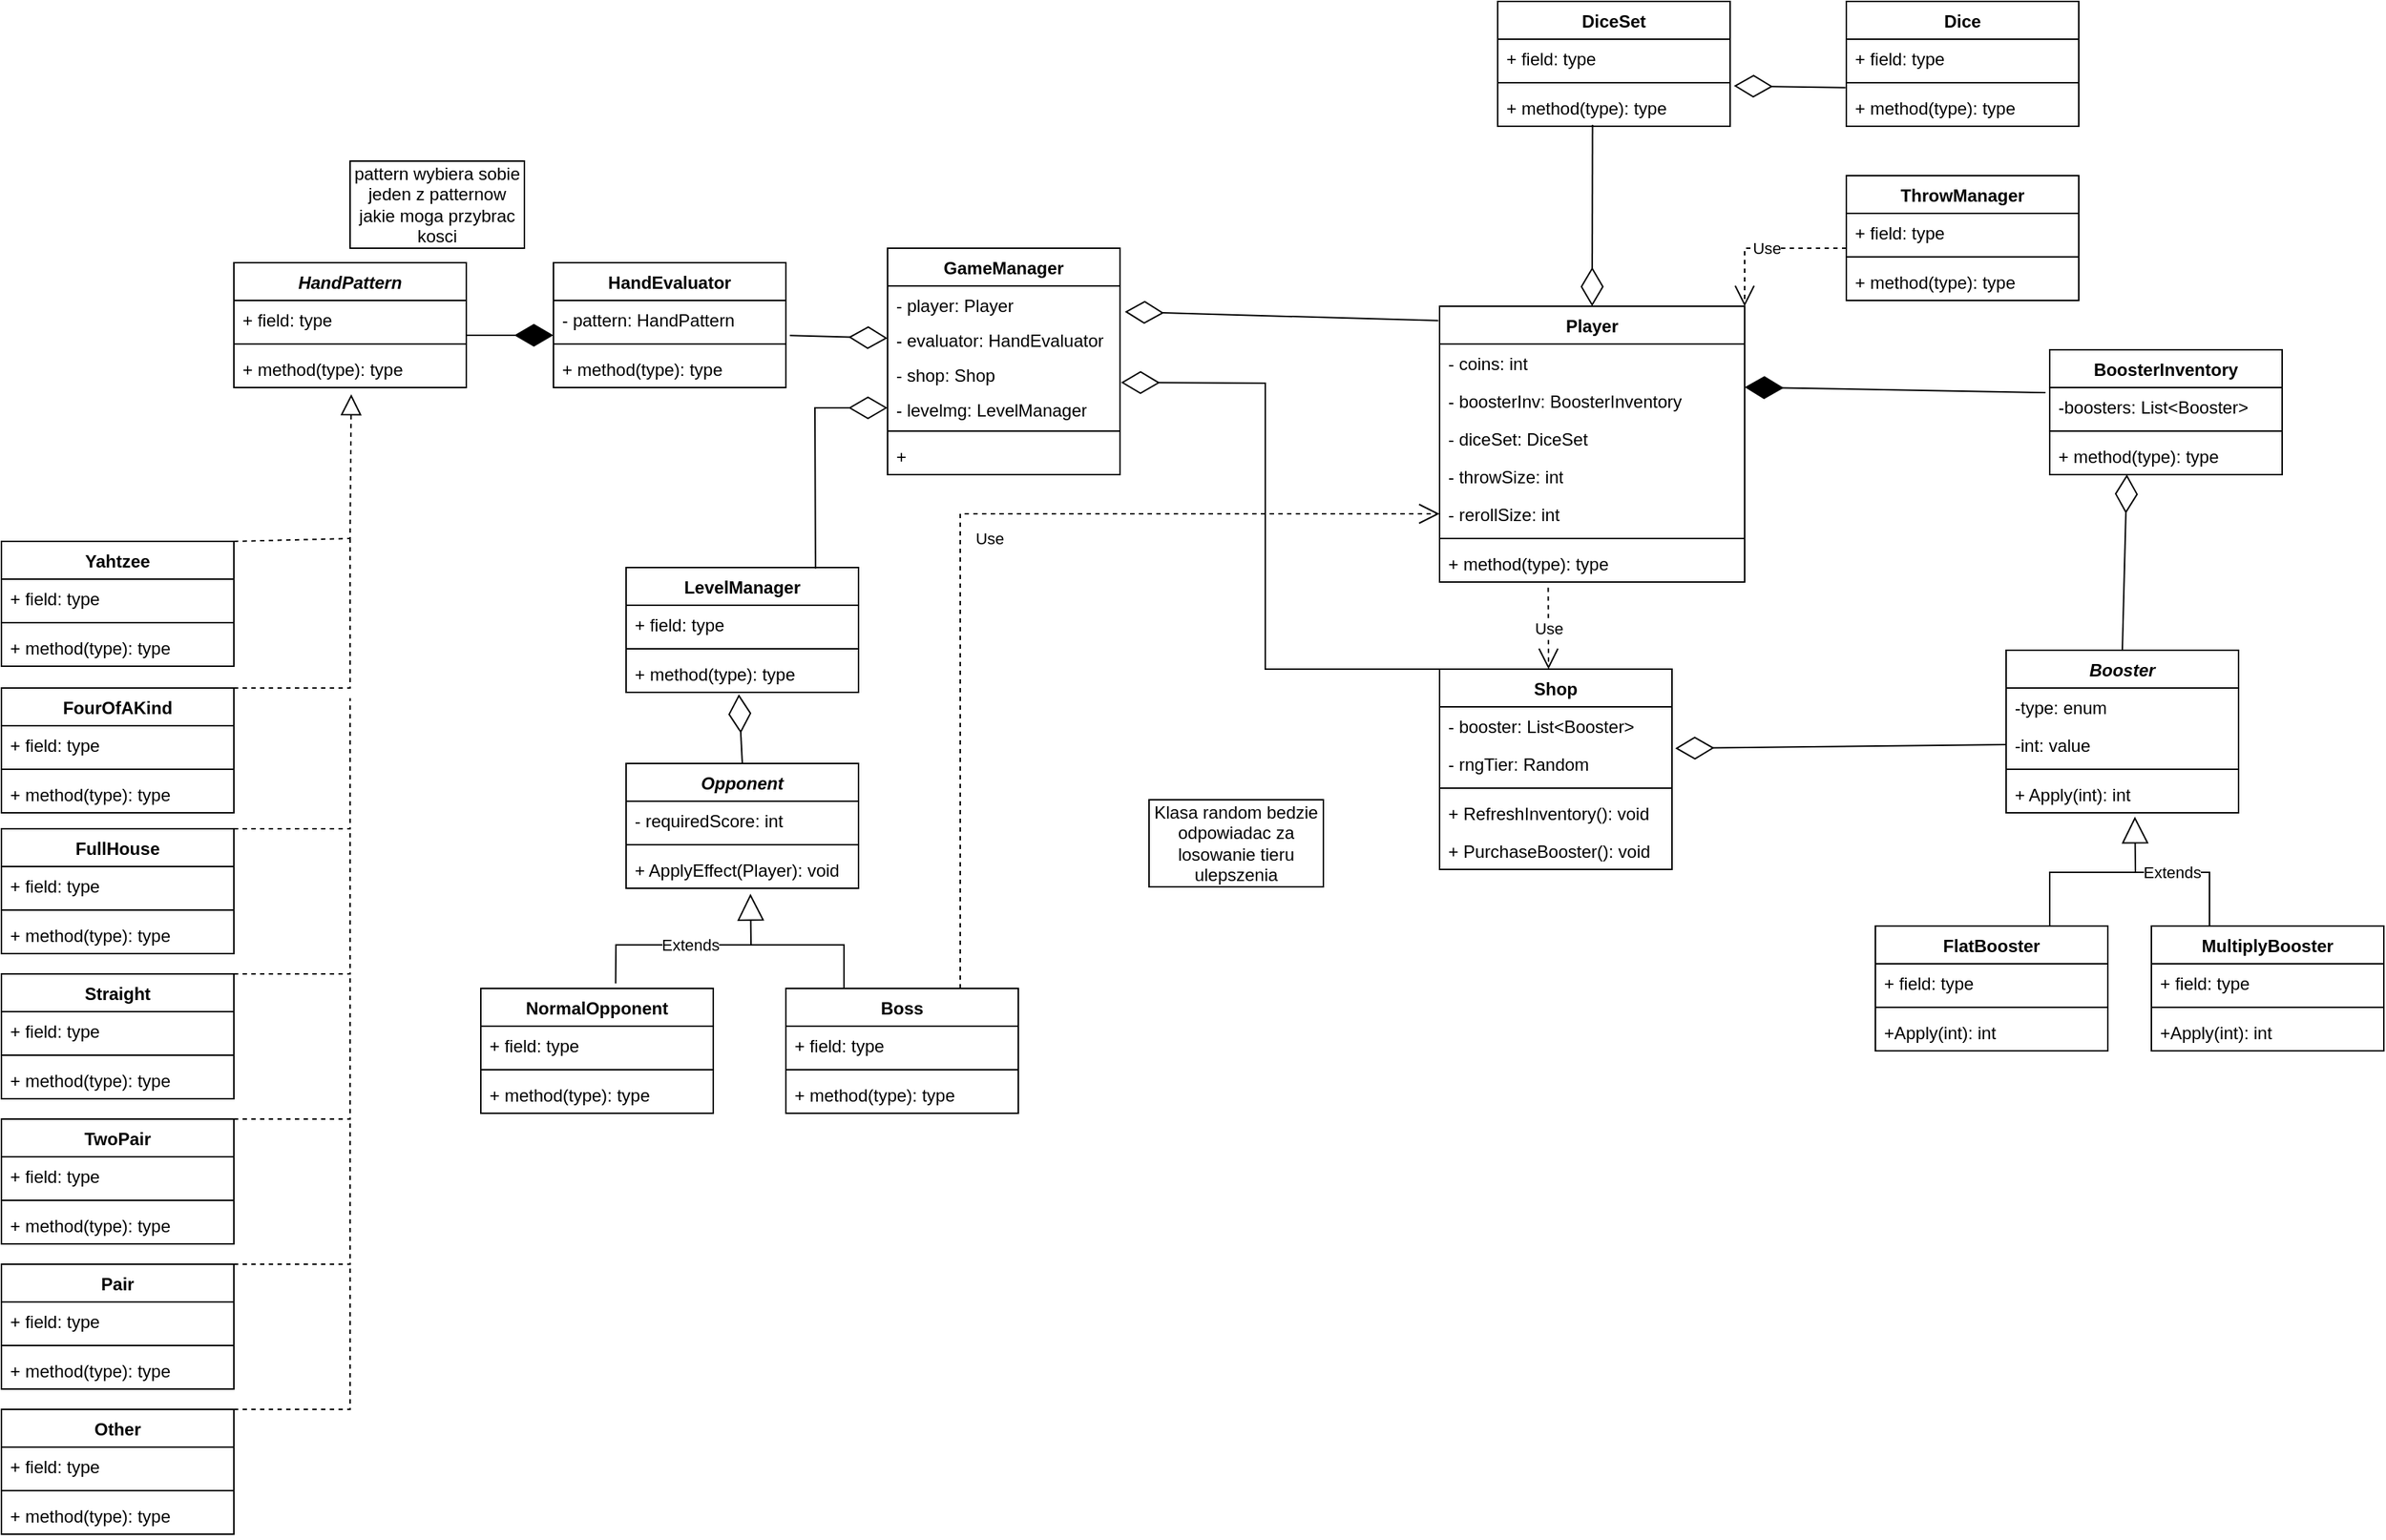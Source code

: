 <mxfile version="27.0.3">
  <diagram name="Strona-1" id="m8pvMQrEf0X-ysLBXBIv">
    <mxGraphModel dx="2316" dy="1249" grid="1" gridSize="10" guides="1" tooltips="1" connect="1" arrows="1" fold="1" page="1" pageScale="1" pageWidth="2339" pageHeight="1300" math="0" shadow="0">
      <root>
        <mxCell id="0" />
        <mxCell id="1" parent="0" />
        <mxCell id="YQaHuLgUDeWE-Vyux6Fx-1" value="GameManager" style="swimlane;fontStyle=1;align=center;verticalAlign=top;childLayout=stackLayout;horizontal=1;startSize=26;horizontalStack=0;resizeParent=1;resizeParentMax=0;resizeLast=0;collapsible=1;marginBottom=0;whiteSpace=wrap;html=1;" parent="1" vertex="1">
          <mxGeometry x="620" y="310" width="160" height="156" as="geometry" />
        </mxCell>
        <mxCell id="YQaHuLgUDeWE-Vyux6Fx-2" value="- player: Player" style="text;strokeColor=none;fillColor=none;align=left;verticalAlign=top;spacingLeft=4;spacingRight=4;overflow=hidden;rotatable=0;points=[[0,0.5],[1,0.5]];portConstraint=eastwest;whiteSpace=wrap;html=1;" parent="YQaHuLgUDeWE-Vyux6Fx-1" vertex="1">
          <mxGeometry y="26" width="160" height="24" as="geometry" />
        </mxCell>
        <mxCell id="YQaHuLgUDeWE-Vyux6Fx-5" value="- evaluator: HandEvaluator" style="text;strokeColor=none;fillColor=none;align=left;verticalAlign=top;spacingLeft=4;spacingRight=4;overflow=hidden;rotatable=0;points=[[0,0.5],[1,0.5]];portConstraint=eastwest;whiteSpace=wrap;html=1;" parent="YQaHuLgUDeWE-Vyux6Fx-1" vertex="1">
          <mxGeometry y="50" width="160" height="24" as="geometry" />
        </mxCell>
        <mxCell id="YQaHuLgUDeWE-Vyux6Fx-7" value="- shop: Shop" style="text;strokeColor=none;fillColor=none;align=left;verticalAlign=top;spacingLeft=4;spacingRight=4;overflow=hidden;rotatable=0;points=[[0,0.5],[1,0.5]];portConstraint=eastwest;whiteSpace=wrap;html=1;" parent="YQaHuLgUDeWE-Vyux6Fx-1" vertex="1">
          <mxGeometry y="74" width="160" height="24" as="geometry" />
        </mxCell>
        <mxCell id="YQaHuLgUDeWE-Vyux6Fx-6" value="- levelmg: LevelManager&lt;div&gt;&lt;br&gt;&lt;/div&gt;" style="text;strokeColor=none;fillColor=none;align=left;verticalAlign=top;spacingLeft=4;spacingRight=4;overflow=hidden;rotatable=0;points=[[0,0.5],[1,0.5]];portConstraint=eastwest;whiteSpace=wrap;html=1;" parent="YQaHuLgUDeWE-Vyux6Fx-1" vertex="1">
          <mxGeometry y="98" width="160" height="24" as="geometry" />
        </mxCell>
        <mxCell id="YQaHuLgUDeWE-Vyux6Fx-3" value="" style="line;strokeWidth=1;fillColor=none;align=left;verticalAlign=middle;spacingTop=-1;spacingLeft=3;spacingRight=3;rotatable=0;labelPosition=right;points=[];portConstraint=eastwest;strokeColor=inherit;" parent="YQaHuLgUDeWE-Vyux6Fx-1" vertex="1">
          <mxGeometry y="122" width="160" height="8" as="geometry" />
        </mxCell>
        <mxCell id="YQaHuLgUDeWE-Vyux6Fx-4" value="+&amp;nbsp;" style="text;strokeColor=none;fillColor=none;align=left;verticalAlign=top;spacingLeft=4;spacingRight=4;overflow=hidden;rotatable=0;points=[[0,0.5],[1,0.5]];portConstraint=eastwest;whiteSpace=wrap;html=1;" parent="YQaHuLgUDeWE-Vyux6Fx-1" vertex="1">
          <mxGeometry y="130" width="160" height="26" as="geometry" />
        </mxCell>
        <mxCell id="YQaHuLgUDeWE-Vyux6Fx-10" value="Player" style="swimlane;fontStyle=1;align=center;verticalAlign=top;childLayout=stackLayout;horizontal=1;startSize=26;horizontalStack=0;resizeParent=1;resizeParentMax=0;resizeLast=0;collapsible=1;marginBottom=0;whiteSpace=wrap;html=1;" parent="1" vertex="1">
          <mxGeometry x="1000" y="350" width="210" height="190" as="geometry">
            <mxRectangle x="830" y="243" width="70" height="30" as="alternateBounds" />
          </mxGeometry>
        </mxCell>
        <mxCell id="YQaHuLgUDeWE-Vyux6Fx-11" value="- coins: int" style="text;strokeColor=none;fillColor=none;align=left;verticalAlign=top;spacingLeft=4;spacingRight=4;overflow=hidden;rotatable=0;points=[[0,0.5],[1,0.5]];portConstraint=eastwest;whiteSpace=wrap;html=1;" parent="YQaHuLgUDeWE-Vyux6Fx-10" vertex="1">
          <mxGeometry y="26" width="210" height="26" as="geometry" />
        </mxCell>
        <mxCell id="YQaHuLgUDeWE-Vyux6Fx-17" value="- boosterInv: BoosterInventory" style="text;strokeColor=none;fillColor=none;align=left;verticalAlign=top;spacingLeft=4;spacingRight=4;overflow=hidden;rotatable=0;points=[[0,0.5],[1,0.5]];portConstraint=eastwest;whiteSpace=wrap;html=1;" parent="YQaHuLgUDeWE-Vyux6Fx-10" vertex="1">
          <mxGeometry y="52" width="210" height="26" as="geometry" />
        </mxCell>
        <mxCell id="YQaHuLgUDeWE-Vyux6Fx-16" value="- diceSet: DiceSet" style="text;strokeColor=none;fillColor=none;align=left;verticalAlign=top;spacingLeft=4;spacingRight=4;overflow=hidden;rotatable=0;points=[[0,0.5],[1,0.5]];portConstraint=eastwest;whiteSpace=wrap;html=1;" parent="YQaHuLgUDeWE-Vyux6Fx-10" vertex="1">
          <mxGeometry y="78" width="210" height="26" as="geometry" />
        </mxCell>
        <mxCell id="YQaHuLgUDeWE-Vyux6Fx-15" value="- throwSize: int" style="text;strokeColor=none;fillColor=none;align=left;verticalAlign=top;spacingLeft=4;spacingRight=4;overflow=hidden;rotatable=0;points=[[0,0.5],[1,0.5]];portConstraint=eastwest;whiteSpace=wrap;html=1;" parent="YQaHuLgUDeWE-Vyux6Fx-10" vertex="1">
          <mxGeometry y="104" width="210" height="26" as="geometry" />
        </mxCell>
        <mxCell id="YQaHuLgUDeWE-Vyux6Fx-14" value="- rerollSize: int" style="text;strokeColor=none;fillColor=none;align=left;verticalAlign=top;spacingLeft=4;spacingRight=4;overflow=hidden;rotatable=0;points=[[0,0.5],[1,0.5]];portConstraint=eastwest;whiteSpace=wrap;html=1;" parent="YQaHuLgUDeWE-Vyux6Fx-10" vertex="1">
          <mxGeometry y="130" width="210" height="26" as="geometry" />
        </mxCell>
        <mxCell id="YQaHuLgUDeWE-Vyux6Fx-12" value="" style="line;strokeWidth=1;fillColor=none;align=left;verticalAlign=middle;spacingTop=-1;spacingLeft=3;spacingRight=3;rotatable=0;labelPosition=right;points=[];portConstraint=eastwest;strokeColor=inherit;" parent="YQaHuLgUDeWE-Vyux6Fx-10" vertex="1">
          <mxGeometry y="156" width="210" height="8" as="geometry" />
        </mxCell>
        <mxCell id="YQaHuLgUDeWE-Vyux6Fx-13" value="+ method(type): type" style="text;strokeColor=none;fillColor=none;align=left;verticalAlign=top;spacingLeft=4;spacingRight=4;overflow=hidden;rotatable=0;points=[[0,0.5],[1,0.5]];portConstraint=eastwest;whiteSpace=wrap;html=1;" parent="YQaHuLgUDeWE-Vyux6Fx-10" vertex="1">
          <mxGeometry y="164" width="210" height="26" as="geometry" />
        </mxCell>
        <mxCell id="YQaHuLgUDeWE-Vyux6Fx-18" value="" style="endArrow=diamondThin;endFill=0;endSize=24;html=1;rounded=0;exitX=-0.004;exitY=0.052;exitDx=0;exitDy=0;entryX=1.021;entryY=0.743;entryDx=0;entryDy=0;entryPerimeter=0;exitPerimeter=0;" parent="1" source="YQaHuLgUDeWE-Vyux6Fx-10" target="YQaHuLgUDeWE-Vyux6Fx-2" edge="1">
          <mxGeometry width="160" relative="1" as="geometry">
            <mxPoint x="940" y="497" as="sourcePoint" />
            <mxPoint x="790" y="397" as="targetPoint" />
          </mxGeometry>
        </mxCell>
        <mxCell id="YQaHuLgUDeWE-Vyux6Fx-20" value="BoosterInventory" style="swimlane;fontStyle=1;align=center;verticalAlign=top;childLayout=stackLayout;horizontal=1;startSize=26;horizontalStack=0;resizeParent=1;resizeParentMax=0;resizeLast=0;collapsible=1;marginBottom=0;whiteSpace=wrap;html=1;" parent="1" vertex="1">
          <mxGeometry x="1420" y="380" width="160" height="86" as="geometry" />
        </mxCell>
        <mxCell id="YQaHuLgUDeWE-Vyux6Fx-21" value="-boosters: List&amp;lt;Booster&amp;gt;" style="text;strokeColor=none;fillColor=none;align=left;verticalAlign=top;spacingLeft=4;spacingRight=4;overflow=hidden;rotatable=0;points=[[0,0.5],[1,0.5]];portConstraint=eastwest;whiteSpace=wrap;html=1;" parent="YQaHuLgUDeWE-Vyux6Fx-20" vertex="1">
          <mxGeometry y="26" width="160" height="26" as="geometry" />
        </mxCell>
        <mxCell id="YQaHuLgUDeWE-Vyux6Fx-22" value="" style="line;strokeWidth=1;fillColor=none;align=left;verticalAlign=middle;spacingTop=-1;spacingLeft=3;spacingRight=3;rotatable=0;labelPosition=right;points=[];portConstraint=eastwest;strokeColor=inherit;" parent="YQaHuLgUDeWE-Vyux6Fx-20" vertex="1">
          <mxGeometry y="52" width="160" height="8" as="geometry" />
        </mxCell>
        <mxCell id="YQaHuLgUDeWE-Vyux6Fx-23" value="+ method(type): type" style="text;strokeColor=none;fillColor=none;align=left;verticalAlign=top;spacingLeft=4;spacingRight=4;overflow=hidden;rotatable=0;points=[[0,0.5],[1,0.5]];portConstraint=eastwest;whiteSpace=wrap;html=1;" parent="YQaHuLgUDeWE-Vyux6Fx-20" vertex="1">
          <mxGeometry y="60" width="160" height="26" as="geometry" />
        </mxCell>
        <mxCell id="YQaHuLgUDeWE-Vyux6Fx-25" value="" style="endArrow=diamondThin;endFill=0;endSize=24;html=1;rounded=0;entryX=0.332;entryY=0.996;entryDx=0;entryDy=0;entryPerimeter=0;exitX=0.5;exitY=0;exitDx=0;exitDy=0;" parent="1" source="YQaHuLgUDeWE-Vyux6Fx-26" target="YQaHuLgUDeWE-Vyux6Fx-23" edge="1">
          <mxGeometry width="160" relative="1" as="geometry">
            <mxPoint x="1335" y="567" as="sourcePoint" />
            <mxPoint x="1400" y="527" as="targetPoint" />
          </mxGeometry>
        </mxCell>
        <mxCell id="YQaHuLgUDeWE-Vyux6Fx-26" value="&lt;i&gt;Booster&lt;/i&gt;" style="swimlane;fontStyle=1;align=center;verticalAlign=top;childLayout=stackLayout;horizontal=1;startSize=26;horizontalStack=0;resizeParent=1;resizeParentMax=0;resizeLast=0;collapsible=1;marginBottom=0;whiteSpace=wrap;html=1;" parent="1" vertex="1">
          <mxGeometry x="1390" y="587" width="160" height="112" as="geometry" />
        </mxCell>
        <mxCell id="YQaHuLgUDeWE-Vyux6Fx-27" value="-type: enum" style="text;strokeColor=none;fillColor=none;align=left;verticalAlign=top;spacingLeft=4;spacingRight=4;overflow=hidden;rotatable=0;points=[[0,0.5],[1,0.5]];portConstraint=eastwest;whiteSpace=wrap;html=1;" parent="YQaHuLgUDeWE-Vyux6Fx-26" vertex="1">
          <mxGeometry y="26" width="160" height="26" as="geometry" />
        </mxCell>
        <mxCell id="YQaHuLgUDeWE-Vyux6Fx-30" value="-int: value" style="text;strokeColor=none;fillColor=none;align=left;verticalAlign=top;spacingLeft=4;spacingRight=4;overflow=hidden;rotatable=0;points=[[0,0.5],[1,0.5]];portConstraint=eastwest;whiteSpace=wrap;html=1;" parent="YQaHuLgUDeWE-Vyux6Fx-26" vertex="1">
          <mxGeometry y="52" width="160" height="26" as="geometry" />
        </mxCell>
        <mxCell id="YQaHuLgUDeWE-Vyux6Fx-28" value="" style="line;strokeWidth=1;fillColor=none;align=left;verticalAlign=middle;spacingTop=-1;spacingLeft=3;spacingRight=3;rotatable=0;labelPosition=right;points=[];portConstraint=eastwest;strokeColor=inherit;" parent="YQaHuLgUDeWE-Vyux6Fx-26" vertex="1">
          <mxGeometry y="78" width="160" height="8" as="geometry" />
        </mxCell>
        <mxCell id="YQaHuLgUDeWE-Vyux6Fx-29" value="+ Apply(int): int" style="text;strokeColor=none;fillColor=none;align=left;verticalAlign=top;spacingLeft=4;spacingRight=4;overflow=hidden;rotatable=0;points=[[0,0.5],[1,0.5]];portConstraint=eastwest;whiteSpace=wrap;html=1;" parent="YQaHuLgUDeWE-Vyux6Fx-26" vertex="1">
          <mxGeometry y="86" width="160" height="26" as="geometry" />
        </mxCell>
        <mxCell id="YQaHuLgUDeWE-Vyux6Fx-31" value="FlatBooster" style="swimlane;fontStyle=1;align=center;verticalAlign=top;childLayout=stackLayout;horizontal=1;startSize=26;horizontalStack=0;resizeParent=1;resizeParentMax=0;resizeLast=0;collapsible=1;marginBottom=0;whiteSpace=wrap;html=1;" parent="1" vertex="1">
          <mxGeometry x="1300" y="777" width="160" height="86" as="geometry" />
        </mxCell>
        <mxCell id="YQaHuLgUDeWE-Vyux6Fx-32" value="+ field: type" style="text;strokeColor=none;fillColor=none;align=left;verticalAlign=top;spacingLeft=4;spacingRight=4;overflow=hidden;rotatable=0;points=[[0,0.5],[1,0.5]];portConstraint=eastwest;whiteSpace=wrap;html=1;" parent="YQaHuLgUDeWE-Vyux6Fx-31" vertex="1">
          <mxGeometry y="26" width="160" height="26" as="geometry" />
        </mxCell>
        <mxCell id="YQaHuLgUDeWE-Vyux6Fx-33" value="" style="line;strokeWidth=1;fillColor=none;align=left;verticalAlign=middle;spacingTop=-1;spacingLeft=3;spacingRight=3;rotatable=0;labelPosition=right;points=[];portConstraint=eastwest;strokeColor=inherit;" parent="YQaHuLgUDeWE-Vyux6Fx-31" vertex="1">
          <mxGeometry y="52" width="160" height="8" as="geometry" />
        </mxCell>
        <mxCell id="YQaHuLgUDeWE-Vyux6Fx-34" value="+Apply(int): int" style="text;strokeColor=none;fillColor=none;align=left;verticalAlign=top;spacingLeft=4;spacingRight=4;overflow=hidden;rotatable=0;points=[[0,0.5],[1,0.5]];portConstraint=eastwest;whiteSpace=wrap;html=1;" parent="YQaHuLgUDeWE-Vyux6Fx-31" vertex="1">
          <mxGeometry y="60" width="160" height="26" as="geometry" />
        </mxCell>
        <mxCell id="YQaHuLgUDeWE-Vyux6Fx-35" value="MultiplyBooster" style="swimlane;fontStyle=1;align=center;verticalAlign=top;childLayout=stackLayout;horizontal=1;startSize=26;horizontalStack=0;resizeParent=1;resizeParentMax=0;resizeLast=0;collapsible=1;marginBottom=0;whiteSpace=wrap;html=1;" parent="1" vertex="1">
          <mxGeometry x="1490" y="777" width="160" height="86" as="geometry" />
        </mxCell>
        <mxCell id="YQaHuLgUDeWE-Vyux6Fx-36" value="+ field: type" style="text;strokeColor=none;fillColor=none;align=left;verticalAlign=top;spacingLeft=4;spacingRight=4;overflow=hidden;rotatable=0;points=[[0,0.5],[1,0.5]];portConstraint=eastwest;whiteSpace=wrap;html=1;" parent="YQaHuLgUDeWE-Vyux6Fx-35" vertex="1">
          <mxGeometry y="26" width="160" height="26" as="geometry" />
        </mxCell>
        <mxCell id="YQaHuLgUDeWE-Vyux6Fx-37" value="" style="line;strokeWidth=1;fillColor=none;align=left;verticalAlign=middle;spacingTop=-1;spacingLeft=3;spacingRight=3;rotatable=0;labelPosition=right;points=[];portConstraint=eastwest;strokeColor=inherit;" parent="YQaHuLgUDeWE-Vyux6Fx-35" vertex="1">
          <mxGeometry y="52" width="160" height="8" as="geometry" />
        </mxCell>
        <mxCell id="YQaHuLgUDeWE-Vyux6Fx-38" value="+Apply(int): int" style="text;strokeColor=none;fillColor=none;align=left;verticalAlign=top;spacingLeft=4;spacingRight=4;overflow=hidden;rotatable=0;points=[[0,0.5],[1,0.5]];portConstraint=eastwest;whiteSpace=wrap;html=1;" parent="YQaHuLgUDeWE-Vyux6Fx-35" vertex="1">
          <mxGeometry y="60" width="160" height="26" as="geometry" />
        </mxCell>
        <mxCell id="YQaHuLgUDeWE-Vyux6Fx-40" value="Extends" style="endArrow=block;endSize=16;endFill=0;html=1;rounded=0;entryX=0.554;entryY=1.1;entryDx=0;entryDy=0;entryPerimeter=0;exitX=0.25;exitY=0;exitDx=0;exitDy=0;" parent="1" source="YQaHuLgUDeWE-Vyux6Fx-35" target="YQaHuLgUDeWE-Vyux6Fx-29" edge="1">
          <mxGeometry width="160" relative="1" as="geometry">
            <mxPoint x="1390" y="857" as="sourcePoint" />
            <mxPoint x="1550" y="857" as="targetPoint" />
            <Array as="points">
              <mxPoint x="1530" y="740" />
              <mxPoint x="1479" y="740" />
            </Array>
          </mxGeometry>
        </mxCell>
        <mxCell id="YQaHuLgUDeWE-Vyux6Fx-41" value="Shop" style="swimlane;fontStyle=1;align=center;verticalAlign=top;childLayout=stackLayout;horizontal=1;startSize=26;horizontalStack=0;resizeParent=1;resizeParentMax=0;resizeLast=0;collapsible=1;marginBottom=0;whiteSpace=wrap;html=1;" parent="1" vertex="1">
          <mxGeometry x="1000" y="600" width="160" height="138" as="geometry" />
        </mxCell>
        <mxCell id="YQaHuLgUDeWE-Vyux6Fx-42" value="- booster: List&amp;lt;Booster&amp;gt;" style="text;strokeColor=none;fillColor=none;align=left;verticalAlign=top;spacingLeft=4;spacingRight=4;overflow=hidden;rotatable=0;points=[[0,0.5],[1,0.5]];portConstraint=eastwest;whiteSpace=wrap;html=1;" parent="YQaHuLgUDeWE-Vyux6Fx-41" vertex="1">
          <mxGeometry y="26" width="160" height="26" as="geometry" />
        </mxCell>
        <mxCell id="NPl6d1df7BIbEegA-mZo-1" value="- rngTier: Random" style="text;strokeColor=none;fillColor=none;align=left;verticalAlign=top;spacingLeft=4;spacingRight=4;overflow=hidden;rotatable=0;points=[[0,0.5],[1,0.5]];portConstraint=eastwest;whiteSpace=wrap;html=1;" parent="YQaHuLgUDeWE-Vyux6Fx-41" vertex="1">
          <mxGeometry y="52" width="160" height="26" as="geometry" />
        </mxCell>
        <mxCell id="YQaHuLgUDeWE-Vyux6Fx-43" value="" style="line;strokeWidth=1;fillColor=none;align=left;verticalAlign=middle;spacingTop=-1;spacingLeft=3;spacingRight=3;rotatable=0;labelPosition=right;points=[];portConstraint=eastwest;strokeColor=inherit;" parent="YQaHuLgUDeWE-Vyux6Fx-41" vertex="1">
          <mxGeometry y="78" width="160" height="8" as="geometry" />
        </mxCell>
        <mxCell id="YQaHuLgUDeWE-Vyux6Fx-44" value="+ RefreshInventory(): void" style="text;strokeColor=none;fillColor=none;align=left;verticalAlign=top;spacingLeft=4;spacingRight=4;overflow=hidden;rotatable=0;points=[[0,0.5],[1,0.5]];portConstraint=eastwest;whiteSpace=wrap;html=1;" parent="YQaHuLgUDeWE-Vyux6Fx-41" vertex="1">
          <mxGeometry y="86" width="160" height="26" as="geometry" />
        </mxCell>
        <mxCell id="NPl6d1df7BIbEegA-mZo-3" value="+ PurchaseBooster(): void" style="text;strokeColor=none;fillColor=none;align=left;verticalAlign=top;spacingLeft=4;spacingRight=4;overflow=hidden;rotatable=0;points=[[0,0.5],[1,0.5]];portConstraint=eastwest;whiteSpace=wrap;html=1;" parent="YQaHuLgUDeWE-Vyux6Fx-41" vertex="1">
          <mxGeometry y="112" width="160" height="26" as="geometry" />
        </mxCell>
        <mxCell id="YQaHuLgUDeWE-Vyux6Fx-45" value="" style="endArrow=diamondThin;endFill=0;endSize=24;html=1;rounded=0;exitX=0;exitY=0;exitDx=0;exitDy=0;entryX=1.004;entryY=0.771;entryDx=0;entryDy=0;entryPerimeter=0;" parent="1" source="YQaHuLgUDeWE-Vyux6Fx-41" target="YQaHuLgUDeWE-Vyux6Fx-7" edge="1">
          <mxGeometry width="160" relative="1" as="geometry">
            <mxPoint x="1090" y="617" as="sourcePoint" />
            <mxPoint x="780" y="437" as="targetPoint" />
            <Array as="points">
              <mxPoint x="880" y="600" />
              <mxPoint x="880" y="403" />
            </Array>
          </mxGeometry>
        </mxCell>
        <mxCell id="YQaHuLgUDeWE-Vyux6Fx-46" value="Use" style="endArrow=open;endSize=12;dashed=1;html=1;rounded=0;exitX=0.356;exitY=1.148;exitDx=0;exitDy=0;exitPerimeter=0;" parent="1" source="YQaHuLgUDeWE-Vyux6Fx-13" edge="1">
          <mxGeometry width="160" relative="1" as="geometry">
            <mxPoint x="1090" y="617" as="sourcePoint" />
            <mxPoint x="1075" y="600" as="targetPoint" />
          </mxGeometry>
        </mxCell>
        <mxCell id="YQaHuLgUDeWE-Vyux6Fx-47" value="" style="endArrow=diamondThin;endFill=0;endSize=24;html=1;rounded=0;exitX=0;exitY=0.5;exitDx=0;exitDy=0;entryX=1.014;entryY=1.099;entryDx=0;entryDy=0;entryPerimeter=0;" parent="1" source="YQaHuLgUDeWE-Vyux6Fx-30" target="YQaHuLgUDeWE-Vyux6Fx-42" edge="1">
          <mxGeometry width="160" relative="1" as="geometry">
            <mxPoint x="1340" y="617" as="sourcePoint" />
            <mxPoint x="1500" y="617" as="targetPoint" />
          </mxGeometry>
        </mxCell>
        <mxCell id="NPl6d1df7BIbEegA-mZo-2" value="Klasa random bedzie odpowiadac za losowanie tieru ulepszenia" style="whiteSpace=wrap;html=1;" parent="1" vertex="1">
          <mxGeometry x="800" y="690" width="120" height="60" as="geometry" />
        </mxCell>
        <mxCell id="NPl6d1df7BIbEegA-mZo-4" value="HandEvaluator" style="swimlane;fontStyle=1;align=center;verticalAlign=top;childLayout=stackLayout;horizontal=1;startSize=26;horizontalStack=0;resizeParent=1;resizeParentMax=0;resizeLast=0;collapsible=1;marginBottom=0;whiteSpace=wrap;html=1;" parent="1" vertex="1">
          <mxGeometry x="390" y="320" width="160" height="86" as="geometry" />
        </mxCell>
        <mxCell id="NPl6d1df7BIbEegA-mZo-5" value="- pattern: HandPattern" style="text;strokeColor=none;fillColor=none;align=left;verticalAlign=top;spacingLeft=4;spacingRight=4;overflow=hidden;rotatable=0;points=[[0,0.5],[1,0.5]];portConstraint=eastwest;whiteSpace=wrap;html=1;" parent="NPl6d1df7BIbEegA-mZo-4" vertex="1">
          <mxGeometry y="26" width="160" height="26" as="geometry" />
        </mxCell>
        <mxCell id="NPl6d1df7BIbEegA-mZo-6" value="" style="line;strokeWidth=1;fillColor=none;align=left;verticalAlign=middle;spacingTop=-1;spacingLeft=3;spacingRight=3;rotatable=0;labelPosition=right;points=[];portConstraint=eastwest;strokeColor=inherit;" parent="NPl6d1df7BIbEegA-mZo-4" vertex="1">
          <mxGeometry y="52" width="160" height="8" as="geometry" />
        </mxCell>
        <mxCell id="NPl6d1df7BIbEegA-mZo-7" value="+ method(type): type" style="text;strokeColor=none;fillColor=none;align=left;verticalAlign=top;spacingLeft=4;spacingRight=4;overflow=hidden;rotatable=0;points=[[0,0.5],[1,0.5]];portConstraint=eastwest;whiteSpace=wrap;html=1;" parent="NPl6d1df7BIbEegA-mZo-4" vertex="1">
          <mxGeometry y="60" width="160" height="26" as="geometry" />
        </mxCell>
        <mxCell id="NPl6d1df7BIbEegA-mZo-8" value="" style="endArrow=diamondThin;endFill=0;endSize=24;html=1;rounded=0;exitX=1.017;exitY=0.929;exitDx=0;exitDy=0;exitPerimeter=0;entryX=0;entryY=0.5;entryDx=0;entryDy=0;" parent="1" source="NPl6d1df7BIbEegA-mZo-5" target="YQaHuLgUDeWE-Vyux6Fx-5" edge="1">
          <mxGeometry width="160" relative="1" as="geometry">
            <mxPoint x="590" y="440" as="sourcePoint" />
            <mxPoint x="750" y="440" as="targetPoint" />
          </mxGeometry>
        </mxCell>
        <mxCell id="NPl6d1df7BIbEegA-mZo-9" value="pattern wybiera sobie jeden z patternow jakie moga przybrac kosci" style="whiteSpace=wrap;html=1;" parent="1" vertex="1">
          <mxGeometry x="250" y="250" width="120" height="60" as="geometry" />
        </mxCell>
        <mxCell id="NPl6d1df7BIbEegA-mZo-10" value="&lt;i&gt;HandPattern&lt;/i&gt;" style="swimlane;fontStyle=1;align=center;verticalAlign=top;childLayout=stackLayout;horizontal=1;startSize=26;horizontalStack=0;resizeParent=1;resizeParentMax=0;resizeLast=0;collapsible=1;marginBottom=0;whiteSpace=wrap;html=1;" parent="1" vertex="1">
          <mxGeometry x="170" y="320" width="160" height="86" as="geometry" />
        </mxCell>
        <mxCell id="NPl6d1df7BIbEegA-mZo-11" value="+ field: type" style="text;strokeColor=none;fillColor=none;align=left;verticalAlign=top;spacingLeft=4;spacingRight=4;overflow=hidden;rotatable=0;points=[[0,0.5],[1,0.5]];portConstraint=eastwest;whiteSpace=wrap;html=1;" parent="NPl6d1df7BIbEegA-mZo-10" vertex="1">
          <mxGeometry y="26" width="160" height="26" as="geometry" />
        </mxCell>
        <mxCell id="NPl6d1df7BIbEegA-mZo-12" value="" style="line;strokeWidth=1;fillColor=none;align=left;verticalAlign=middle;spacingTop=-1;spacingLeft=3;spacingRight=3;rotatable=0;labelPosition=right;points=[];portConstraint=eastwest;strokeColor=inherit;" parent="NPl6d1df7BIbEegA-mZo-10" vertex="1">
          <mxGeometry y="52" width="160" height="8" as="geometry" />
        </mxCell>
        <mxCell id="NPl6d1df7BIbEegA-mZo-13" value="+ method(type): type" style="text;strokeColor=none;fillColor=none;align=left;verticalAlign=top;spacingLeft=4;spacingRight=4;overflow=hidden;rotatable=0;points=[[0,0.5],[1,0.5]];portConstraint=eastwest;whiteSpace=wrap;html=1;" parent="NPl6d1df7BIbEegA-mZo-10" vertex="1">
          <mxGeometry y="60" width="160" height="26" as="geometry" />
        </mxCell>
        <mxCell id="NPl6d1df7BIbEegA-mZo-15" value="Yahtzee" style="swimlane;fontStyle=1;align=center;verticalAlign=top;childLayout=stackLayout;horizontal=1;startSize=26;horizontalStack=0;resizeParent=1;resizeParentMax=0;resizeLast=0;collapsible=1;marginBottom=0;whiteSpace=wrap;html=1;" parent="1" vertex="1">
          <mxGeometry x="10" y="512" width="160" height="86" as="geometry" />
        </mxCell>
        <mxCell id="NPl6d1df7BIbEegA-mZo-16" value="+ field: type" style="text;strokeColor=none;fillColor=none;align=left;verticalAlign=top;spacingLeft=4;spacingRight=4;overflow=hidden;rotatable=0;points=[[0,0.5],[1,0.5]];portConstraint=eastwest;whiteSpace=wrap;html=1;" parent="NPl6d1df7BIbEegA-mZo-15" vertex="1">
          <mxGeometry y="26" width="160" height="26" as="geometry" />
        </mxCell>
        <mxCell id="NPl6d1df7BIbEegA-mZo-17" value="" style="line;strokeWidth=1;fillColor=none;align=left;verticalAlign=middle;spacingTop=-1;spacingLeft=3;spacingRight=3;rotatable=0;labelPosition=right;points=[];portConstraint=eastwest;strokeColor=inherit;" parent="NPl6d1df7BIbEegA-mZo-15" vertex="1">
          <mxGeometry y="52" width="160" height="8" as="geometry" />
        </mxCell>
        <mxCell id="NPl6d1df7BIbEegA-mZo-18" value="+ method(type): type" style="text;strokeColor=none;fillColor=none;align=left;verticalAlign=top;spacingLeft=4;spacingRight=4;overflow=hidden;rotatable=0;points=[[0,0.5],[1,0.5]];portConstraint=eastwest;whiteSpace=wrap;html=1;" parent="NPl6d1df7BIbEegA-mZo-15" vertex="1">
          <mxGeometry y="60" width="160" height="26" as="geometry" />
        </mxCell>
        <mxCell id="NPl6d1df7BIbEegA-mZo-19" value="FourOfAKind" style="swimlane;fontStyle=1;align=center;verticalAlign=top;childLayout=stackLayout;horizontal=1;startSize=26;horizontalStack=0;resizeParent=1;resizeParentMax=0;resizeLast=0;collapsible=1;marginBottom=0;whiteSpace=wrap;html=1;" parent="1" vertex="1">
          <mxGeometry x="10" y="613" width="160" height="86" as="geometry" />
        </mxCell>
        <mxCell id="NPl6d1df7BIbEegA-mZo-20" value="+ field: type" style="text;strokeColor=none;fillColor=none;align=left;verticalAlign=top;spacingLeft=4;spacingRight=4;overflow=hidden;rotatable=0;points=[[0,0.5],[1,0.5]];portConstraint=eastwest;whiteSpace=wrap;html=1;" parent="NPl6d1df7BIbEegA-mZo-19" vertex="1">
          <mxGeometry y="26" width="160" height="26" as="geometry" />
        </mxCell>
        <mxCell id="NPl6d1df7BIbEegA-mZo-21" value="" style="line;strokeWidth=1;fillColor=none;align=left;verticalAlign=middle;spacingTop=-1;spacingLeft=3;spacingRight=3;rotatable=0;labelPosition=right;points=[];portConstraint=eastwest;strokeColor=inherit;" parent="NPl6d1df7BIbEegA-mZo-19" vertex="1">
          <mxGeometry y="52" width="160" height="8" as="geometry" />
        </mxCell>
        <mxCell id="NPl6d1df7BIbEegA-mZo-22" value="+ method(type): type" style="text;strokeColor=none;fillColor=none;align=left;verticalAlign=top;spacingLeft=4;spacingRight=4;overflow=hidden;rotatable=0;points=[[0,0.5],[1,0.5]];portConstraint=eastwest;whiteSpace=wrap;html=1;" parent="NPl6d1df7BIbEegA-mZo-19" vertex="1">
          <mxGeometry y="60" width="160" height="26" as="geometry" />
        </mxCell>
        <mxCell id="NPl6d1df7BIbEegA-mZo-23" value="FullHouse" style="swimlane;fontStyle=1;align=center;verticalAlign=top;childLayout=stackLayout;horizontal=1;startSize=26;horizontalStack=0;resizeParent=1;resizeParentMax=0;resizeLast=0;collapsible=1;marginBottom=0;whiteSpace=wrap;html=1;" parent="1" vertex="1">
          <mxGeometry x="10" y="710" width="160" height="86" as="geometry" />
        </mxCell>
        <mxCell id="NPl6d1df7BIbEegA-mZo-24" value="+ field: type" style="text;strokeColor=none;fillColor=none;align=left;verticalAlign=top;spacingLeft=4;spacingRight=4;overflow=hidden;rotatable=0;points=[[0,0.5],[1,0.5]];portConstraint=eastwest;whiteSpace=wrap;html=1;" parent="NPl6d1df7BIbEegA-mZo-23" vertex="1">
          <mxGeometry y="26" width="160" height="26" as="geometry" />
        </mxCell>
        <mxCell id="NPl6d1df7BIbEegA-mZo-25" value="" style="line;strokeWidth=1;fillColor=none;align=left;verticalAlign=middle;spacingTop=-1;spacingLeft=3;spacingRight=3;rotatable=0;labelPosition=right;points=[];portConstraint=eastwest;strokeColor=inherit;" parent="NPl6d1df7BIbEegA-mZo-23" vertex="1">
          <mxGeometry y="52" width="160" height="8" as="geometry" />
        </mxCell>
        <mxCell id="NPl6d1df7BIbEegA-mZo-26" value="+ method(type): type" style="text;strokeColor=none;fillColor=none;align=left;verticalAlign=top;spacingLeft=4;spacingRight=4;overflow=hidden;rotatable=0;points=[[0,0.5],[1,0.5]];portConstraint=eastwest;whiteSpace=wrap;html=1;" parent="NPl6d1df7BIbEegA-mZo-23" vertex="1">
          <mxGeometry y="60" width="160" height="26" as="geometry" />
        </mxCell>
        <mxCell id="NPl6d1df7BIbEegA-mZo-31" value="Straight" style="swimlane;fontStyle=1;align=center;verticalAlign=top;childLayout=stackLayout;horizontal=1;startSize=26;horizontalStack=0;resizeParent=1;resizeParentMax=0;resizeLast=0;collapsible=1;marginBottom=0;whiteSpace=wrap;html=1;" parent="1" vertex="1">
          <mxGeometry x="10" y="810" width="160" height="86" as="geometry" />
        </mxCell>
        <mxCell id="NPl6d1df7BIbEegA-mZo-32" value="+ field: type" style="text;strokeColor=none;fillColor=none;align=left;verticalAlign=top;spacingLeft=4;spacingRight=4;overflow=hidden;rotatable=0;points=[[0,0.5],[1,0.5]];portConstraint=eastwest;whiteSpace=wrap;html=1;" parent="NPl6d1df7BIbEegA-mZo-31" vertex="1">
          <mxGeometry y="26" width="160" height="26" as="geometry" />
        </mxCell>
        <mxCell id="NPl6d1df7BIbEegA-mZo-33" value="" style="line;strokeWidth=1;fillColor=none;align=left;verticalAlign=middle;spacingTop=-1;spacingLeft=3;spacingRight=3;rotatable=0;labelPosition=right;points=[];portConstraint=eastwest;strokeColor=inherit;" parent="NPl6d1df7BIbEegA-mZo-31" vertex="1">
          <mxGeometry y="52" width="160" height="8" as="geometry" />
        </mxCell>
        <mxCell id="NPl6d1df7BIbEegA-mZo-34" value="+ method(type): type" style="text;strokeColor=none;fillColor=none;align=left;verticalAlign=top;spacingLeft=4;spacingRight=4;overflow=hidden;rotatable=0;points=[[0,0.5],[1,0.5]];portConstraint=eastwest;whiteSpace=wrap;html=1;" parent="NPl6d1df7BIbEegA-mZo-31" vertex="1">
          <mxGeometry y="60" width="160" height="26" as="geometry" />
        </mxCell>
        <mxCell id="NPl6d1df7BIbEegA-mZo-35" value="TwoPair" style="swimlane;fontStyle=1;align=center;verticalAlign=top;childLayout=stackLayout;horizontal=1;startSize=26;horizontalStack=0;resizeParent=1;resizeParentMax=0;resizeLast=0;collapsible=1;marginBottom=0;whiteSpace=wrap;html=1;" parent="1" vertex="1">
          <mxGeometry x="10" y="910" width="160" height="86" as="geometry" />
        </mxCell>
        <mxCell id="NPl6d1df7BIbEegA-mZo-36" value="+ field: type" style="text;strokeColor=none;fillColor=none;align=left;verticalAlign=top;spacingLeft=4;spacingRight=4;overflow=hidden;rotatable=0;points=[[0,0.5],[1,0.5]];portConstraint=eastwest;whiteSpace=wrap;html=1;" parent="NPl6d1df7BIbEegA-mZo-35" vertex="1">
          <mxGeometry y="26" width="160" height="26" as="geometry" />
        </mxCell>
        <mxCell id="NPl6d1df7BIbEegA-mZo-37" value="" style="line;strokeWidth=1;fillColor=none;align=left;verticalAlign=middle;spacingTop=-1;spacingLeft=3;spacingRight=3;rotatable=0;labelPosition=right;points=[];portConstraint=eastwest;strokeColor=inherit;" parent="NPl6d1df7BIbEegA-mZo-35" vertex="1">
          <mxGeometry y="52" width="160" height="8" as="geometry" />
        </mxCell>
        <mxCell id="NPl6d1df7BIbEegA-mZo-38" value="+ method(type): type" style="text;strokeColor=none;fillColor=none;align=left;verticalAlign=top;spacingLeft=4;spacingRight=4;overflow=hidden;rotatable=0;points=[[0,0.5],[1,0.5]];portConstraint=eastwest;whiteSpace=wrap;html=1;" parent="NPl6d1df7BIbEegA-mZo-35" vertex="1">
          <mxGeometry y="60" width="160" height="26" as="geometry" />
        </mxCell>
        <mxCell id="NPl6d1df7BIbEegA-mZo-39" value="Pair" style="swimlane;fontStyle=1;align=center;verticalAlign=top;childLayout=stackLayout;horizontal=1;startSize=26;horizontalStack=0;resizeParent=1;resizeParentMax=0;resizeLast=0;collapsible=1;marginBottom=0;whiteSpace=wrap;html=1;" parent="1" vertex="1">
          <mxGeometry x="10" y="1010" width="160" height="86" as="geometry" />
        </mxCell>
        <mxCell id="NPl6d1df7BIbEegA-mZo-40" value="+ field: type" style="text;strokeColor=none;fillColor=none;align=left;verticalAlign=top;spacingLeft=4;spacingRight=4;overflow=hidden;rotatable=0;points=[[0,0.5],[1,0.5]];portConstraint=eastwest;whiteSpace=wrap;html=1;" parent="NPl6d1df7BIbEegA-mZo-39" vertex="1">
          <mxGeometry y="26" width="160" height="26" as="geometry" />
        </mxCell>
        <mxCell id="NPl6d1df7BIbEegA-mZo-41" value="" style="line;strokeWidth=1;fillColor=none;align=left;verticalAlign=middle;spacingTop=-1;spacingLeft=3;spacingRight=3;rotatable=0;labelPosition=right;points=[];portConstraint=eastwest;strokeColor=inherit;" parent="NPl6d1df7BIbEegA-mZo-39" vertex="1">
          <mxGeometry y="52" width="160" height="8" as="geometry" />
        </mxCell>
        <mxCell id="NPl6d1df7BIbEegA-mZo-42" value="+ method(type): type" style="text;strokeColor=none;fillColor=none;align=left;verticalAlign=top;spacingLeft=4;spacingRight=4;overflow=hidden;rotatable=0;points=[[0,0.5],[1,0.5]];portConstraint=eastwest;whiteSpace=wrap;html=1;" parent="NPl6d1df7BIbEegA-mZo-39" vertex="1">
          <mxGeometry y="60" width="160" height="26" as="geometry" />
        </mxCell>
        <mxCell id="NPl6d1df7BIbEegA-mZo-43" value="Other" style="swimlane;fontStyle=1;align=center;verticalAlign=top;childLayout=stackLayout;horizontal=1;startSize=26;horizontalStack=0;resizeParent=1;resizeParentMax=0;resizeLast=0;collapsible=1;marginBottom=0;whiteSpace=wrap;html=1;" parent="1" vertex="1">
          <mxGeometry x="10" y="1110" width="160" height="86" as="geometry" />
        </mxCell>
        <mxCell id="NPl6d1df7BIbEegA-mZo-44" value="+ field: type" style="text;strokeColor=none;fillColor=none;align=left;verticalAlign=top;spacingLeft=4;spacingRight=4;overflow=hidden;rotatable=0;points=[[0,0.5],[1,0.5]];portConstraint=eastwest;whiteSpace=wrap;html=1;" parent="NPl6d1df7BIbEegA-mZo-43" vertex="1">
          <mxGeometry y="26" width="160" height="26" as="geometry" />
        </mxCell>
        <mxCell id="NPl6d1df7BIbEegA-mZo-45" value="" style="line;strokeWidth=1;fillColor=none;align=left;verticalAlign=middle;spacingTop=-1;spacingLeft=3;spacingRight=3;rotatable=0;labelPosition=right;points=[];portConstraint=eastwest;strokeColor=inherit;" parent="NPl6d1df7BIbEegA-mZo-43" vertex="1">
          <mxGeometry y="52" width="160" height="8" as="geometry" />
        </mxCell>
        <mxCell id="NPl6d1df7BIbEegA-mZo-46" value="+ method(type): type" style="text;strokeColor=none;fillColor=none;align=left;verticalAlign=top;spacingLeft=4;spacingRight=4;overflow=hidden;rotatable=0;points=[[0,0.5],[1,0.5]];portConstraint=eastwest;whiteSpace=wrap;html=1;" parent="NPl6d1df7BIbEegA-mZo-43" vertex="1">
          <mxGeometry y="60" width="160" height="26" as="geometry" />
        </mxCell>
        <mxCell id="Du-ib8wtQgq161XNpt2o-1" value="" style="endArrow=block;dashed=1;endFill=0;endSize=12;html=1;rounded=0;entryX=0.505;entryY=1.177;entryDx=0;entryDy=0;entryPerimeter=0;exitX=1;exitY=0;exitDx=0;exitDy=0;" edge="1" parent="1" source="NPl6d1df7BIbEegA-mZo-15" target="NPl6d1df7BIbEegA-mZo-13">
          <mxGeometry width="160" relative="1" as="geometry">
            <mxPoint x="450" y="570" as="sourcePoint" />
            <mxPoint x="610" y="570" as="targetPoint" />
            <Array as="points">
              <mxPoint x="250" y="510" />
            </Array>
          </mxGeometry>
        </mxCell>
        <mxCell id="Du-ib8wtQgq161XNpt2o-2" value="" style="endArrow=none;dashed=1;html=1;rounded=0;exitX=1;exitY=0;exitDx=0;exitDy=0;" edge="1" parent="1" source="NPl6d1df7BIbEegA-mZo-19">
          <mxGeometry width="50" height="50" relative="1" as="geometry">
            <mxPoint x="520" y="730" as="sourcePoint" />
            <mxPoint x="250" y="510" as="targetPoint" />
            <Array as="points">
              <mxPoint x="250" y="613" />
            </Array>
          </mxGeometry>
        </mxCell>
        <mxCell id="Du-ib8wtQgq161XNpt2o-3" value="" style="endArrow=none;dashed=1;html=1;rounded=0;exitX=1;exitY=0;exitDx=0;exitDy=0;" edge="1" parent="1" source="NPl6d1df7BIbEegA-mZo-23">
          <mxGeometry width="50" height="50" relative="1" as="geometry">
            <mxPoint x="230" y="740" as="sourcePoint" />
            <mxPoint x="250" y="620" as="targetPoint" />
            <Array as="points">
              <mxPoint x="250" y="710" />
            </Array>
          </mxGeometry>
        </mxCell>
        <mxCell id="Du-ib8wtQgq161XNpt2o-4" value="" style="endArrow=none;dashed=1;html=1;rounded=0;exitX=1;exitY=0;exitDx=0;exitDy=0;" edge="1" parent="1" source="NPl6d1df7BIbEegA-mZo-31">
          <mxGeometry width="50" height="50" relative="1" as="geometry">
            <mxPoint x="250" y="800" as="sourcePoint" />
            <mxPoint x="250" y="710" as="targetPoint" />
            <Array as="points">
              <mxPoint x="250" y="810" />
            </Array>
          </mxGeometry>
        </mxCell>
        <mxCell id="Du-ib8wtQgq161XNpt2o-5" value="" style="endArrow=none;dashed=1;html=1;rounded=0;exitX=1;exitY=0;exitDx=0;exitDy=0;" edge="1" parent="1" source="NPl6d1df7BIbEegA-mZo-35">
          <mxGeometry width="50" height="50" relative="1" as="geometry">
            <mxPoint x="300" y="910" as="sourcePoint" />
            <mxPoint x="250" y="810" as="targetPoint" />
            <Array as="points">
              <mxPoint x="250" y="910" />
            </Array>
          </mxGeometry>
        </mxCell>
        <mxCell id="Du-ib8wtQgq161XNpt2o-6" value="" style="endArrow=none;dashed=1;html=1;rounded=0;exitX=1;exitY=0;exitDx=0;exitDy=0;" edge="1" parent="1" source="NPl6d1df7BIbEegA-mZo-39">
          <mxGeometry width="50" height="50" relative="1" as="geometry">
            <mxPoint x="220" y="1060" as="sourcePoint" />
            <mxPoint x="250" y="910" as="targetPoint" />
            <Array as="points">
              <mxPoint x="250" y="1010" />
            </Array>
          </mxGeometry>
        </mxCell>
        <mxCell id="Du-ib8wtQgq161XNpt2o-7" value="" style="endArrow=none;dashed=1;html=1;rounded=0;exitX=1;exitY=0;exitDx=0;exitDy=0;" edge="1" parent="1" source="NPl6d1df7BIbEegA-mZo-43">
          <mxGeometry width="50" height="50" relative="1" as="geometry">
            <mxPoint x="240" y="1090" as="sourcePoint" />
            <mxPoint x="250" y="1010" as="targetPoint" />
            <Array as="points">
              <mxPoint x="250" y="1110" />
            </Array>
          </mxGeometry>
        </mxCell>
        <mxCell id="Du-ib8wtQgq161XNpt2o-8" value="LevelManager" style="swimlane;fontStyle=1;align=center;verticalAlign=top;childLayout=stackLayout;horizontal=1;startSize=26;horizontalStack=0;resizeParent=1;resizeParentMax=0;resizeLast=0;collapsible=1;marginBottom=0;whiteSpace=wrap;html=1;" vertex="1" parent="1">
          <mxGeometry x="440" y="530" width="160" height="86" as="geometry" />
        </mxCell>
        <mxCell id="Du-ib8wtQgq161XNpt2o-9" value="+ field: type" style="text;strokeColor=none;fillColor=none;align=left;verticalAlign=top;spacingLeft=4;spacingRight=4;overflow=hidden;rotatable=0;points=[[0,0.5],[1,0.5]];portConstraint=eastwest;whiteSpace=wrap;html=1;" vertex="1" parent="Du-ib8wtQgq161XNpt2o-8">
          <mxGeometry y="26" width="160" height="26" as="geometry" />
        </mxCell>
        <mxCell id="Du-ib8wtQgq161XNpt2o-10" value="" style="line;strokeWidth=1;fillColor=none;align=left;verticalAlign=middle;spacingTop=-1;spacingLeft=3;spacingRight=3;rotatable=0;labelPosition=right;points=[];portConstraint=eastwest;strokeColor=inherit;" vertex="1" parent="Du-ib8wtQgq161XNpt2o-8">
          <mxGeometry y="52" width="160" height="8" as="geometry" />
        </mxCell>
        <mxCell id="Du-ib8wtQgq161XNpt2o-11" value="+ method(type): type" style="text;strokeColor=none;fillColor=none;align=left;verticalAlign=top;spacingLeft=4;spacingRight=4;overflow=hidden;rotatable=0;points=[[0,0.5],[1,0.5]];portConstraint=eastwest;whiteSpace=wrap;html=1;" vertex="1" parent="Du-ib8wtQgq161XNpt2o-8">
          <mxGeometry y="60" width="160" height="26" as="geometry" />
        </mxCell>
        <mxCell id="Du-ib8wtQgq161XNpt2o-12" value="&lt;i&gt;Opponent&lt;/i&gt;" style="swimlane;fontStyle=1;align=center;verticalAlign=top;childLayout=stackLayout;horizontal=1;startSize=26;horizontalStack=0;resizeParent=1;resizeParentMax=0;resizeLast=0;collapsible=1;marginBottom=0;whiteSpace=wrap;html=1;" vertex="1" parent="1">
          <mxGeometry x="440" y="665" width="160" height="86" as="geometry" />
        </mxCell>
        <mxCell id="Du-ib8wtQgq161XNpt2o-13" value="- requiredScore: int" style="text;strokeColor=none;fillColor=none;align=left;verticalAlign=top;spacingLeft=4;spacingRight=4;overflow=hidden;rotatable=0;points=[[0,0.5],[1,0.5]];portConstraint=eastwest;whiteSpace=wrap;html=1;" vertex="1" parent="Du-ib8wtQgq161XNpt2o-12">
          <mxGeometry y="26" width="160" height="26" as="geometry" />
        </mxCell>
        <mxCell id="Du-ib8wtQgq161XNpt2o-14" value="" style="line;strokeWidth=1;fillColor=none;align=left;verticalAlign=middle;spacingTop=-1;spacingLeft=3;spacingRight=3;rotatable=0;labelPosition=right;points=[];portConstraint=eastwest;strokeColor=inherit;" vertex="1" parent="Du-ib8wtQgq161XNpt2o-12">
          <mxGeometry y="52" width="160" height="8" as="geometry" />
        </mxCell>
        <mxCell id="Du-ib8wtQgq161XNpt2o-15" value="+ ApplyEffect(Player): void" style="text;strokeColor=none;fillColor=none;align=left;verticalAlign=top;spacingLeft=4;spacingRight=4;overflow=hidden;rotatable=0;points=[[0,0.5],[1,0.5]];portConstraint=eastwest;whiteSpace=wrap;html=1;" vertex="1" parent="Du-ib8wtQgq161XNpt2o-12">
          <mxGeometry y="60" width="160" height="26" as="geometry" />
        </mxCell>
        <mxCell id="Du-ib8wtQgq161XNpt2o-16" value="" style="endArrow=none;html=1;rounded=0;exitX=0.75;exitY=0;exitDx=0;exitDy=0;" edge="1" parent="1" source="YQaHuLgUDeWE-Vyux6Fx-31">
          <mxGeometry width="50" height="50" relative="1" as="geometry">
            <mxPoint x="1390" y="780" as="sourcePoint" />
            <mxPoint x="1480" y="740" as="targetPoint" />
            <Array as="points">
              <mxPoint x="1420" y="740" />
            </Array>
          </mxGeometry>
        </mxCell>
        <mxCell id="Du-ib8wtQgq161XNpt2o-17" value="NormalOpponent" style="swimlane;fontStyle=1;align=center;verticalAlign=top;childLayout=stackLayout;horizontal=1;startSize=26;horizontalStack=0;resizeParent=1;resizeParentMax=0;resizeLast=0;collapsible=1;marginBottom=0;whiteSpace=wrap;html=1;" vertex="1" parent="1">
          <mxGeometry x="340" y="820" width="160" height="86" as="geometry" />
        </mxCell>
        <mxCell id="Du-ib8wtQgq161XNpt2o-18" value="+ field: type" style="text;strokeColor=none;fillColor=none;align=left;verticalAlign=top;spacingLeft=4;spacingRight=4;overflow=hidden;rotatable=0;points=[[0,0.5],[1,0.5]];portConstraint=eastwest;whiteSpace=wrap;html=1;" vertex="1" parent="Du-ib8wtQgq161XNpt2o-17">
          <mxGeometry y="26" width="160" height="26" as="geometry" />
        </mxCell>
        <mxCell id="Du-ib8wtQgq161XNpt2o-19" value="" style="line;strokeWidth=1;fillColor=none;align=left;verticalAlign=middle;spacingTop=-1;spacingLeft=3;spacingRight=3;rotatable=0;labelPosition=right;points=[];portConstraint=eastwest;strokeColor=inherit;" vertex="1" parent="Du-ib8wtQgq161XNpt2o-17">
          <mxGeometry y="52" width="160" height="8" as="geometry" />
        </mxCell>
        <mxCell id="Du-ib8wtQgq161XNpt2o-20" value="+ method(type): type" style="text;strokeColor=none;fillColor=none;align=left;verticalAlign=top;spacingLeft=4;spacingRight=4;overflow=hidden;rotatable=0;points=[[0,0.5],[1,0.5]];portConstraint=eastwest;whiteSpace=wrap;html=1;" vertex="1" parent="Du-ib8wtQgq161XNpt2o-17">
          <mxGeometry y="60" width="160" height="26" as="geometry" />
        </mxCell>
        <mxCell id="Du-ib8wtQgq161XNpt2o-21" value="Boss" style="swimlane;fontStyle=1;align=center;verticalAlign=top;childLayout=stackLayout;horizontal=1;startSize=26;horizontalStack=0;resizeParent=1;resizeParentMax=0;resizeLast=0;collapsible=1;marginBottom=0;whiteSpace=wrap;html=1;" vertex="1" parent="1">
          <mxGeometry x="550" y="820" width="160" height="86" as="geometry" />
        </mxCell>
        <mxCell id="Du-ib8wtQgq161XNpt2o-25" value="Use" style="endArrow=open;endSize=12;dashed=1;html=1;rounded=0;entryX=0;entryY=0.5;entryDx=0;entryDy=0;" edge="1" parent="Du-ib8wtQgq161XNpt2o-21" target="YQaHuLgUDeWE-Vyux6Fx-14">
          <mxGeometry x="0.056" y="-17" width="160" relative="1" as="geometry">
            <mxPoint x="120" as="sourcePoint" />
            <mxPoint x="280" as="targetPoint" />
            <Array as="points">
              <mxPoint x="120" y="-327" />
            </Array>
            <mxPoint as="offset" />
          </mxGeometry>
        </mxCell>
        <mxCell id="Du-ib8wtQgq161XNpt2o-22" value="+ field: type" style="text;strokeColor=none;fillColor=none;align=left;verticalAlign=top;spacingLeft=4;spacingRight=4;overflow=hidden;rotatable=0;points=[[0,0.5],[1,0.5]];portConstraint=eastwest;whiteSpace=wrap;html=1;" vertex="1" parent="Du-ib8wtQgq161XNpt2o-21">
          <mxGeometry y="26" width="160" height="26" as="geometry" />
        </mxCell>
        <mxCell id="Du-ib8wtQgq161XNpt2o-23" value="" style="line;strokeWidth=1;fillColor=none;align=left;verticalAlign=middle;spacingTop=-1;spacingLeft=3;spacingRight=3;rotatable=0;labelPosition=right;points=[];portConstraint=eastwest;strokeColor=inherit;" vertex="1" parent="Du-ib8wtQgq161XNpt2o-21">
          <mxGeometry y="52" width="160" height="8" as="geometry" />
        </mxCell>
        <mxCell id="Du-ib8wtQgq161XNpt2o-24" value="+ method(type): type" style="text;strokeColor=none;fillColor=none;align=left;verticalAlign=top;spacingLeft=4;spacingRight=4;overflow=hidden;rotatable=0;points=[[0,0.5],[1,0.5]];portConstraint=eastwest;whiteSpace=wrap;html=1;" vertex="1" parent="Du-ib8wtQgq161XNpt2o-21">
          <mxGeometry y="60" width="160" height="26" as="geometry" />
        </mxCell>
        <mxCell id="Du-ib8wtQgq161XNpt2o-26" value="DiceSet" style="swimlane;fontStyle=1;align=center;verticalAlign=top;childLayout=stackLayout;horizontal=1;startSize=26;horizontalStack=0;resizeParent=1;resizeParentMax=0;resizeLast=0;collapsible=1;marginBottom=0;whiteSpace=wrap;html=1;" vertex="1" parent="1">
          <mxGeometry x="1040" y="140" width="160" height="86" as="geometry" />
        </mxCell>
        <mxCell id="Du-ib8wtQgq161XNpt2o-27" value="+ field: type" style="text;strokeColor=none;fillColor=none;align=left;verticalAlign=top;spacingLeft=4;spacingRight=4;overflow=hidden;rotatable=0;points=[[0,0.5],[1,0.5]];portConstraint=eastwest;whiteSpace=wrap;html=1;" vertex="1" parent="Du-ib8wtQgq161XNpt2o-26">
          <mxGeometry y="26" width="160" height="26" as="geometry" />
        </mxCell>
        <mxCell id="Du-ib8wtQgq161XNpt2o-28" value="" style="line;strokeWidth=1;fillColor=none;align=left;verticalAlign=middle;spacingTop=-1;spacingLeft=3;spacingRight=3;rotatable=0;labelPosition=right;points=[];portConstraint=eastwest;strokeColor=inherit;" vertex="1" parent="Du-ib8wtQgq161XNpt2o-26">
          <mxGeometry y="52" width="160" height="8" as="geometry" />
        </mxCell>
        <mxCell id="Du-ib8wtQgq161XNpt2o-29" value="+ method(type): type" style="text;strokeColor=none;fillColor=none;align=left;verticalAlign=top;spacingLeft=4;spacingRight=4;overflow=hidden;rotatable=0;points=[[0,0.5],[1,0.5]];portConstraint=eastwest;whiteSpace=wrap;html=1;" vertex="1" parent="Du-ib8wtQgq161XNpt2o-26">
          <mxGeometry y="60" width="160" height="26" as="geometry" />
        </mxCell>
        <mxCell id="Du-ib8wtQgq161XNpt2o-30" value="Dice" style="swimlane;fontStyle=1;align=center;verticalAlign=top;childLayout=stackLayout;horizontal=1;startSize=26;horizontalStack=0;resizeParent=1;resizeParentMax=0;resizeLast=0;collapsible=1;marginBottom=0;whiteSpace=wrap;html=1;" vertex="1" parent="1">
          <mxGeometry x="1280" y="140" width="160" height="86" as="geometry" />
        </mxCell>
        <mxCell id="Du-ib8wtQgq161XNpt2o-31" value="+ field: type" style="text;strokeColor=none;fillColor=none;align=left;verticalAlign=top;spacingLeft=4;spacingRight=4;overflow=hidden;rotatable=0;points=[[0,0.5],[1,0.5]];portConstraint=eastwest;whiteSpace=wrap;html=1;" vertex="1" parent="Du-ib8wtQgq161XNpt2o-30">
          <mxGeometry y="26" width="160" height="26" as="geometry" />
        </mxCell>
        <mxCell id="Du-ib8wtQgq161XNpt2o-32" value="" style="line;strokeWidth=1;fillColor=none;align=left;verticalAlign=middle;spacingTop=-1;spacingLeft=3;spacingRight=3;rotatable=0;labelPosition=right;points=[];portConstraint=eastwest;strokeColor=inherit;" vertex="1" parent="Du-ib8wtQgq161XNpt2o-30">
          <mxGeometry y="52" width="160" height="8" as="geometry" />
        </mxCell>
        <mxCell id="Du-ib8wtQgq161XNpt2o-33" value="+ method(type): type" style="text;strokeColor=none;fillColor=none;align=left;verticalAlign=top;spacingLeft=4;spacingRight=4;overflow=hidden;rotatable=0;points=[[0,0.5],[1,0.5]];portConstraint=eastwest;whiteSpace=wrap;html=1;" vertex="1" parent="Du-ib8wtQgq161XNpt2o-30">
          <mxGeometry y="60" width="160" height="26" as="geometry" />
        </mxCell>
        <mxCell id="Du-ib8wtQgq161XNpt2o-34" value="" style="endArrow=diamondThin;endFill=0;endSize=24;html=1;rounded=0;exitX=0.815;exitY=0.009;exitDx=0;exitDy=0;exitPerimeter=0;entryX=0;entryY=0.5;entryDx=0;entryDy=0;" edge="1" parent="1" source="Du-ib8wtQgq161XNpt2o-8" target="YQaHuLgUDeWE-Vyux6Fx-6">
          <mxGeometry width="160" relative="1" as="geometry">
            <mxPoint x="500" y="470" as="sourcePoint" />
            <mxPoint x="660" y="470" as="targetPoint" />
            <Array as="points">
              <mxPoint x="570" y="420" />
            </Array>
          </mxGeometry>
        </mxCell>
        <mxCell id="Du-ib8wtQgq161XNpt2o-35" value="Extends" style="endArrow=block;endSize=16;endFill=0;html=1;rounded=0;exitX=0.58;exitY=-0.04;exitDx=0;exitDy=0;exitPerimeter=0;entryX=0.535;entryY=1.144;entryDx=0;entryDy=0;entryPerimeter=0;" edge="1" parent="1" source="Du-ib8wtQgq161XNpt2o-17" target="Du-ib8wtQgq161XNpt2o-15">
          <mxGeometry width="160" relative="1" as="geometry">
            <mxPoint x="490" y="780" as="sourcePoint" />
            <mxPoint x="650" y="780" as="targetPoint" />
            <Array as="points">
              <mxPoint x="433" y="790" />
              <mxPoint x="526" y="790" />
            </Array>
          </mxGeometry>
        </mxCell>
        <mxCell id="Du-ib8wtQgq161XNpt2o-36" value="" style="endArrow=none;html=1;rounded=0;exitX=0.25;exitY=0;exitDx=0;exitDy=0;" edge="1" parent="1" source="Du-ib8wtQgq161XNpt2o-21">
          <mxGeometry width="50" height="50" relative="1" as="geometry">
            <mxPoint x="560" y="830" as="sourcePoint" />
            <mxPoint x="520" y="790" as="targetPoint" />
            <Array as="points">
              <mxPoint x="590" y="790" />
            </Array>
          </mxGeometry>
        </mxCell>
        <mxCell id="Du-ib8wtQgq161XNpt2o-37" value="" style="endArrow=diamondThin;endFill=0;endSize=24;html=1;rounded=0;exitX=0.5;exitY=0;exitDx=0;exitDy=0;entryX=0.485;entryY=1.051;entryDx=0;entryDy=0;entryPerimeter=0;" edge="1" parent="1" source="Du-ib8wtQgq161XNpt2o-12" target="Du-ib8wtQgq161XNpt2o-11">
          <mxGeometry width="160" relative="1" as="geometry">
            <mxPoint x="330" y="650" as="sourcePoint" />
            <mxPoint x="490" y="650" as="targetPoint" />
          </mxGeometry>
        </mxCell>
        <mxCell id="Du-ib8wtQgq161XNpt2o-38" value="" style="endArrow=diamondThin;endFill=0;endSize=24;html=1;rounded=0;entryX=0.5;entryY=0;entryDx=0;entryDy=0;exitX=0.408;exitY=0.963;exitDx=0;exitDy=0;exitPerimeter=0;" edge="1" parent="1" source="Du-ib8wtQgq161XNpt2o-29" target="YQaHuLgUDeWE-Vyux6Fx-10">
          <mxGeometry width="160" relative="1" as="geometry">
            <mxPoint x="1100" y="231" as="sourcePoint" />
            <mxPoint x="1190" y="280" as="targetPoint" />
          </mxGeometry>
        </mxCell>
        <mxCell id="Du-ib8wtQgq161XNpt2o-39" value="" style="endArrow=diamondThin;endFill=0;endSize=24;html=1;rounded=0;exitX=-0.004;exitY=-0.022;exitDx=0;exitDy=0;exitPerimeter=0;entryX=1.016;entryY=-0.071;entryDx=0;entryDy=0;entryPerimeter=0;" edge="1" parent="1" source="Du-ib8wtQgq161XNpt2o-33" target="Du-ib8wtQgq161XNpt2o-29">
          <mxGeometry width="160" relative="1" as="geometry">
            <mxPoint x="1200" y="210" as="sourcePoint" />
            <mxPoint x="1360" y="210" as="targetPoint" />
          </mxGeometry>
        </mxCell>
        <mxCell id="Du-ib8wtQgq161XNpt2o-40" value="ThrowManager" style="swimlane;fontStyle=1;align=center;verticalAlign=top;childLayout=stackLayout;horizontal=1;startSize=26;horizontalStack=0;resizeParent=1;resizeParentMax=0;resizeLast=0;collapsible=1;marginBottom=0;whiteSpace=wrap;html=1;" vertex="1" parent="1">
          <mxGeometry x="1280" y="260" width="160" height="86" as="geometry" />
        </mxCell>
        <mxCell id="Du-ib8wtQgq161XNpt2o-41" value="+ field: type" style="text;strokeColor=none;fillColor=none;align=left;verticalAlign=top;spacingLeft=4;spacingRight=4;overflow=hidden;rotatable=0;points=[[0,0.5],[1,0.5]];portConstraint=eastwest;whiteSpace=wrap;html=1;" vertex="1" parent="Du-ib8wtQgq161XNpt2o-40">
          <mxGeometry y="26" width="160" height="26" as="geometry" />
        </mxCell>
        <mxCell id="Du-ib8wtQgq161XNpt2o-44" value="Use" style="endArrow=open;endSize=12;dashed=1;html=1;rounded=0;entryX=1;entryY=0;entryDx=0;entryDy=0;" edge="1" parent="Du-ib8wtQgq161XNpt2o-40" target="YQaHuLgUDeWE-Vyux6Fx-10">
          <mxGeometry width="160" relative="1" as="geometry">
            <mxPoint y="50" as="sourcePoint" />
            <mxPoint x="160" y="50" as="targetPoint" />
            <Array as="points">
              <mxPoint x="-70" y="50" />
            </Array>
          </mxGeometry>
        </mxCell>
        <mxCell id="Du-ib8wtQgq161XNpt2o-42" value="" style="line;strokeWidth=1;fillColor=none;align=left;verticalAlign=middle;spacingTop=-1;spacingLeft=3;spacingRight=3;rotatable=0;labelPosition=right;points=[];portConstraint=eastwest;strokeColor=inherit;" vertex="1" parent="Du-ib8wtQgq161XNpt2o-40">
          <mxGeometry y="52" width="160" height="8" as="geometry" />
        </mxCell>
        <mxCell id="Du-ib8wtQgq161XNpt2o-43" value="+ method(type): type" style="text;strokeColor=none;fillColor=none;align=left;verticalAlign=top;spacingLeft=4;spacingRight=4;overflow=hidden;rotatable=0;points=[[0,0.5],[1,0.5]];portConstraint=eastwest;whiteSpace=wrap;html=1;" vertex="1" parent="Du-ib8wtQgq161XNpt2o-40">
          <mxGeometry y="60" width="160" height="26" as="geometry" />
        </mxCell>
        <mxCell id="YQaHuLgUDeWE-Vyux6Fx-24" value="" style="endArrow=diamondThin;endFill=1;endSize=24;html=1;rounded=0;exitX=-0.018;exitY=0.137;exitDx=0;exitDy=0;entryX=1;entryY=0.145;entryDx=0;entryDy=0;entryPerimeter=0;exitPerimeter=0;" parent="1" source="YQaHuLgUDeWE-Vyux6Fx-21" target="YQaHuLgUDeWE-Vyux6Fx-17" edge="1">
          <mxGeometry width="160" relative="1" as="geometry">
            <mxPoint x="1240" y="527" as="sourcePoint" />
            <mxPoint x="1400" y="527" as="targetPoint" />
          </mxGeometry>
        </mxCell>
        <mxCell id="Du-ib8wtQgq161XNpt2o-45" value="" style="endArrow=diamondThin;endFill=1;endSize=24;html=1;rounded=0;" edge="1" parent="1">
          <mxGeometry width="160" relative="1" as="geometry">
            <mxPoint x="330" y="370" as="sourcePoint" />
            <mxPoint x="390" y="370" as="targetPoint" />
          </mxGeometry>
        </mxCell>
      </root>
    </mxGraphModel>
  </diagram>
</mxfile>
